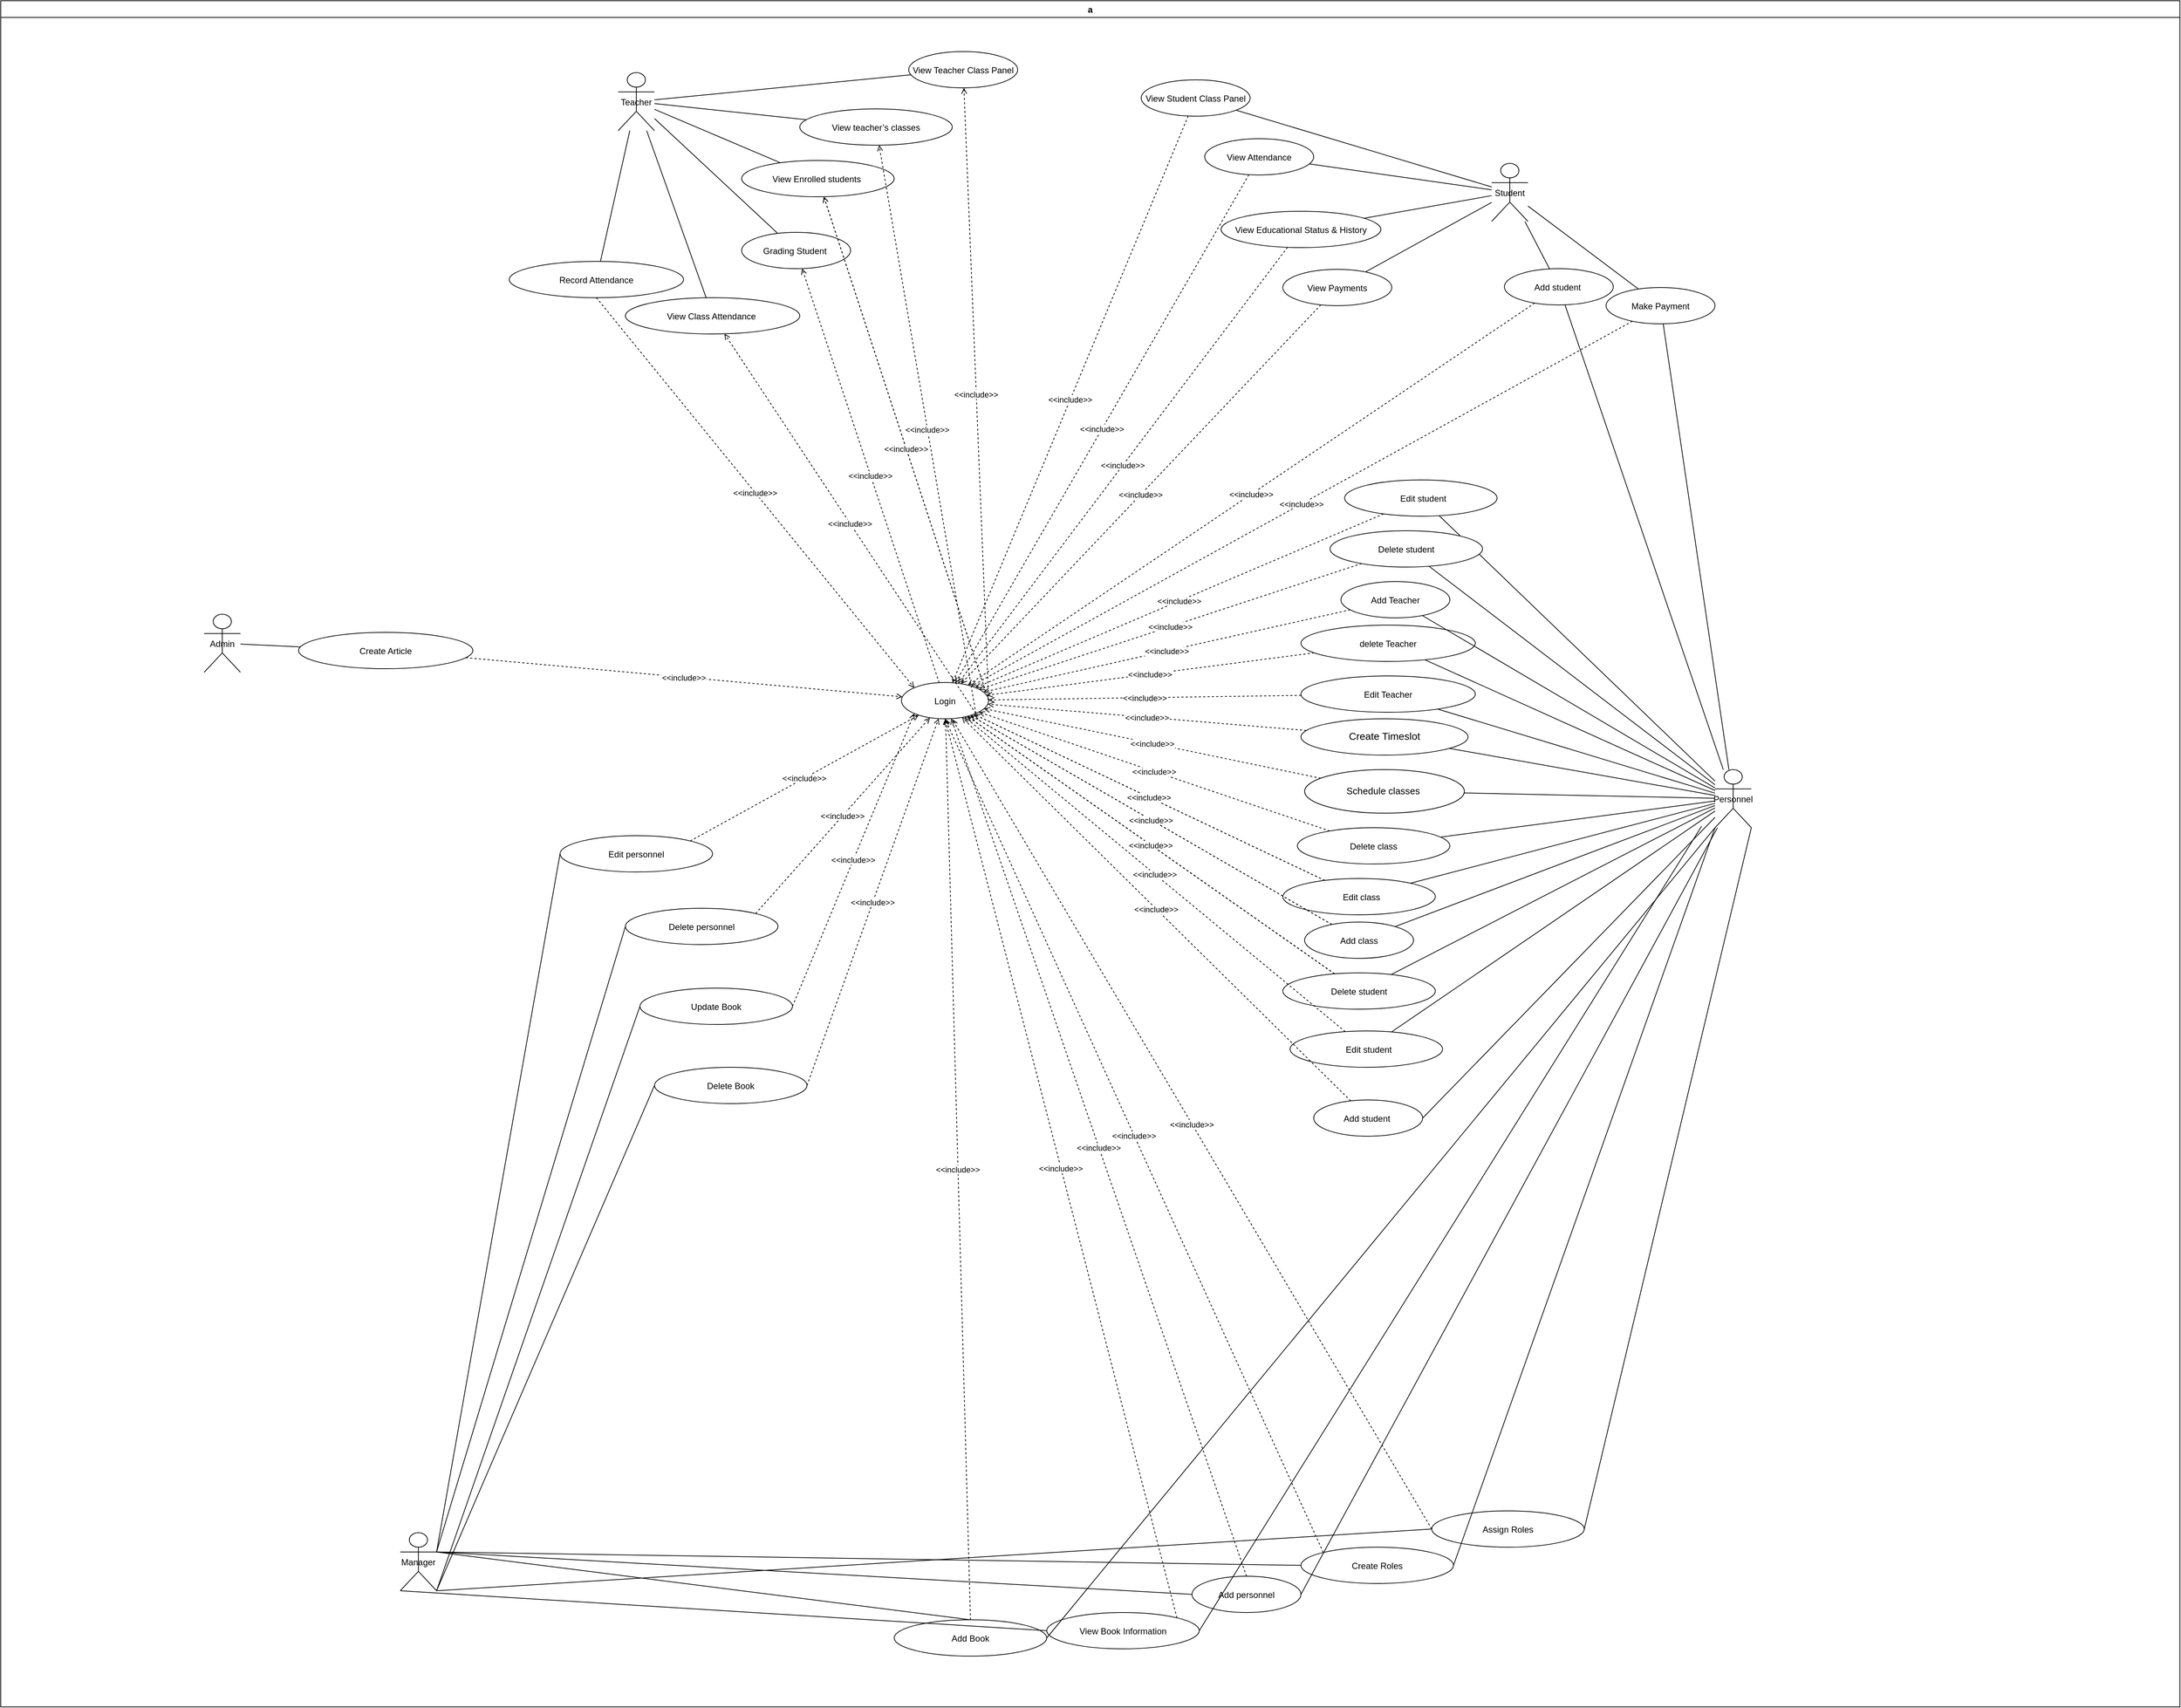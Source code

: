 <mxfile version="27.0.9">
  <diagram name="Use Case Diagram" id="0">
    <mxGraphModel dx="9152" dy="4375" grid="1" gridSize="10" guides="1" tooltips="1" connect="1" arrows="1" fold="1" page="1" pageScale="1" pageWidth="827" pageHeight="1169" math="0" shadow="0">
      <root>
        <mxCell id="0" />
        <mxCell id="1" parent="0" />
        <mxCell id="2" value="a" style="swimlane" parent="1" vertex="1">
          <mxGeometry x="-670" y="90" width="3000" height="2350" as="geometry" />
        </mxCell>
        <mxCell id="3" value="Login" style="ellipse" parent="2" vertex="1">
          <mxGeometry x="1240" y="939" width="120" height="50" as="geometry" />
        </mxCell>
        <mxCell id="4" value="View Student Class Panel" style="ellipse" parent="2" vertex="1">
          <mxGeometry x="1570" y="109" width="150" height="50" as="geometry" />
        </mxCell>
        <mxCell id="5" value="View Attendance" style="ellipse" parent="2" vertex="1">
          <mxGeometry x="1657.5" y="190" width="150" height="50" as="geometry" />
        </mxCell>
        <mxCell id="6" value="View Educational Status &amp; History" style="ellipse" parent="2" vertex="1">
          <mxGeometry x="1680" y="290" width="220" height="50" as="geometry" />
        </mxCell>
        <mxCell id="7" value="View Payments" style="ellipse" parent="2" vertex="1">
          <mxGeometry x="1765" y="370" width="150" height="50" as="geometry" />
        </mxCell>
        <mxCell id="8" value="Make Payment" style="ellipse" parent="2" vertex="1">
          <mxGeometry x="2210" y="395" width="150" height="50" as="geometry" />
        </mxCell>
        <mxCell id="16" value="&lt;&lt;include&gt;&gt;" style="dashed=1;endArrow=open;" parent="2" source="4" target="3" edge="1">
          <mxGeometry relative="1" as="geometry" />
        </mxCell>
        <mxCell id="17" value="&lt;&lt;include&gt;&gt;" style="dashed=1;endArrow=open;" parent="2" source="5" target="3" edge="1">
          <mxGeometry relative="1" as="geometry" />
        </mxCell>
        <mxCell id="18" value="&lt;&lt;include&gt;&gt;" style="dashed=1;endArrow=open;" parent="2" source="6" target="3" edge="1">
          <mxGeometry relative="1" as="geometry" />
        </mxCell>
        <mxCell id="19" value="&lt;&lt;include&gt;&gt;" style="dashed=1;endArrow=open;" parent="2" source="7" target="3" edge="1">
          <mxGeometry relative="1" as="geometry" />
        </mxCell>
        <mxCell id="20" value="&lt;&lt;include&gt;&gt;" style="dashed=1;endArrow=open;" parent="2" source="8" target="3" edge="1">
          <mxGeometry relative="1" as="geometry" />
        </mxCell>
        <mxCell id="MAx36Xw8eOmmi-8hxrpc-20" value="Teacher" style="shape=umlActor;" parent="2" vertex="1">
          <mxGeometry x="850" y="99" width="50" height="80" as="geometry" />
        </mxCell>
        <mxCell id="MAx36Xw8eOmmi-8hxrpc-28" value="View teacher’s classes" style="ellipse" parent="2" vertex="1">
          <mxGeometry x="1100" y="149" width="210" height="50" as="geometry" />
        </mxCell>
        <mxCell id="MAx36Xw8eOmmi-8hxrpc-30" value="View Enrolled students " style="ellipse" parent="2" vertex="1">
          <mxGeometry x="1020" y="220" width="210" height="50" as="geometry" />
        </mxCell>
        <mxCell id="MAx36Xw8eOmmi-8hxrpc-31" value="View Teacher Class Panel" style="ellipse" parent="2" vertex="1">
          <mxGeometry x="1250" y="70" width="150" height="50" as="geometry" />
        </mxCell>
        <mxCell id="MAx36Xw8eOmmi-8hxrpc-36" style="endArrow=none;" parent="2" source="MAx36Xw8eOmmi-8hxrpc-31" target="MAx36Xw8eOmmi-8hxrpc-20" edge="1">
          <mxGeometry relative="1" as="geometry">
            <mxPoint x="1810" y="319" as="sourcePoint" />
            <mxPoint x="1997" y="289" as="targetPoint" />
          </mxGeometry>
        </mxCell>
        <mxCell id="MAx36Xw8eOmmi-8hxrpc-38" style="endArrow=none;" parent="2" source="MAx36Xw8eOmmi-8hxrpc-30" target="MAx36Xw8eOmmi-8hxrpc-20" edge="1">
          <mxGeometry relative="1" as="geometry">
            <mxPoint x="2170" y="209" as="sourcePoint" />
            <mxPoint x="2107" y="329" as="targetPoint" />
          </mxGeometry>
        </mxCell>
        <mxCell id="MAx36Xw8eOmmi-8hxrpc-33" value="Grading Student " style="ellipse" parent="2" vertex="1">
          <mxGeometry x="1020" y="319" width="150" height="50" as="geometry" />
        </mxCell>
        <mxCell id="MAx36Xw8eOmmi-8hxrpc-39" style="endArrow=none;" parent="2" source="MAx36Xw8eOmmi-8hxrpc-33" target="MAx36Xw8eOmmi-8hxrpc-20" edge="1">
          <mxGeometry relative="1" as="geometry">
            <mxPoint x="1890" y="339" as="sourcePoint" />
            <mxPoint x="2077" y="309" as="targetPoint" />
          </mxGeometry>
        </mxCell>
        <mxCell id="MAx36Xw8eOmmi-8hxrpc-32" value="View Class Attendance " style="ellipse" parent="2" vertex="1">
          <mxGeometry x="860" y="409" width="240" height="50" as="geometry" />
        </mxCell>
        <mxCell id="MAx36Xw8eOmmi-8hxrpc-40" style="endArrow=none;" parent="2" source="MAx36Xw8eOmmi-8hxrpc-32" target="MAx36Xw8eOmmi-8hxrpc-20" edge="1">
          <mxGeometry relative="1" as="geometry">
            <mxPoint x="1960" y="379" as="sourcePoint" />
            <mxPoint x="2147" y="349" as="targetPoint" />
          </mxGeometry>
        </mxCell>
        <mxCell id="MAx36Xw8eOmmi-8hxrpc-41" value="&lt;&lt;include&gt;&gt;" style="dashed=1;endArrow=open;exitX=1;exitY=0.5;exitDx=0;exitDy=0;" parent="2" source="3" target="MAx36Xw8eOmmi-8hxrpc-31" edge="1">
          <mxGeometry relative="1" as="geometry">
            <mxPoint x="1760" y="199" as="sourcePoint" />
            <mxPoint x="2117" y="155" as="targetPoint" />
          </mxGeometry>
        </mxCell>
        <mxCell id="MAx36Xw8eOmmi-8hxrpc-42" value="&lt;&lt;include&gt;&gt;" style="dashed=1;endArrow=open;exitX=1;exitY=0.5;exitDx=0;exitDy=0;" parent="2" source="3" target="MAx36Xw8eOmmi-8hxrpc-30" edge="1">
          <mxGeometry relative="1" as="geometry">
            <mxPoint x="1790" y="129" as="sourcePoint" />
            <mxPoint x="2147" y="85" as="targetPoint" />
          </mxGeometry>
        </mxCell>
        <mxCell id="MAx36Xw8eOmmi-8hxrpc-43" value="&lt;&lt;include&gt;&gt;" style="dashed=1;endArrow=open;exitX=1;exitY=0.5;exitDx=0;exitDy=0;" parent="2" source="3" target="MAx36Xw8eOmmi-8hxrpc-30" edge="1">
          <mxGeometry relative="1" as="geometry">
            <mxPoint x="1810" y="209" as="sourcePoint" />
            <mxPoint x="2167" y="165" as="targetPoint" />
          </mxGeometry>
        </mxCell>
        <mxCell id="MAx36Xw8eOmmi-8hxrpc-44" value="&lt;&lt;include&gt;&gt;" style="dashed=1;endArrow=open;exitX=1;exitY=1;exitDx=0;exitDy=0;" parent="2" source="3" target="MAx36Xw8eOmmi-8hxrpc-28" edge="1">
          <mxGeometry relative="1" as="geometry">
            <mxPoint x="1710" y="259" as="sourcePoint" />
            <mxPoint x="2067" y="215" as="targetPoint" />
          </mxGeometry>
        </mxCell>
        <mxCell id="MAx36Xw8eOmmi-8hxrpc-45" value="&lt;&lt;include&gt;&gt;" style="dashed=1;endArrow=open;exitX=1;exitY=1;exitDx=0;exitDy=0;" parent="2" source="3" target="MAx36Xw8eOmmi-8hxrpc-32" edge="1">
          <mxGeometry relative="1" as="geometry">
            <mxPoint x="1730" y="369" as="sourcePoint" />
            <mxPoint x="2087" y="325" as="targetPoint" />
          </mxGeometry>
        </mxCell>
        <mxCell id="MAx36Xw8eOmmi-8hxrpc-37" style="endArrow=none;" parent="2" source="MAx36Xw8eOmmi-8hxrpc-28" target="MAx36Xw8eOmmi-8hxrpc-20" edge="1">
          <mxGeometry relative="1" as="geometry">
            <mxPoint x="1880" y="299" as="sourcePoint" />
            <mxPoint x="2340" y="59" as="targetPoint" />
          </mxGeometry>
        </mxCell>
        <mxCell id="MAx36Xw8eOmmi-8hxrpc-77" value="Edit personnel" style="ellipse" parent="2" vertex="1">
          <mxGeometry x="770" y="1150" width="210" height="50" as="geometry" />
        </mxCell>
        <mxCell id="MAx36Xw8eOmmi-8hxrpc-78" value="Delete personnel" style="ellipse" parent="2" vertex="1">
          <mxGeometry x="860" y="1250" width="210" height="50" as="geometry" />
        </mxCell>
        <mxCell id="MAx36Xw8eOmmi-8hxrpc-89" value="&lt;&lt;include&gt;&gt;" style="dashed=1;endArrow=open;exitX=1;exitY=0;exitDx=0;exitDy=0;" parent="2" source="MAx36Xw8eOmmi-8hxrpc-78" target="3" edge="1">
          <mxGeometry relative="1" as="geometry">
            <mxPoint x="1280" y="869" as="sourcePoint" />
            <mxPoint x="1470" y="29" as="targetPoint" />
          </mxGeometry>
        </mxCell>
        <mxCell id="MAx36Xw8eOmmi-8hxrpc-88" value="&lt;&lt;include&gt;&gt;" style="dashed=1;endArrow=open;exitX=1;exitY=0;exitDx=0;exitDy=0;" parent="2" source="MAx36Xw8eOmmi-8hxrpc-77" target="3" edge="1">
          <mxGeometry relative="1" as="geometry">
            <mxPoint x="1230" y="679" as="sourcePoint" />
            <mxPoint x="1470" y="29" as="targetPoint" />
          </mxGeometry>
        </mxCell>
        <mxCell id="MAx36Xw8eOmmi-8hxrpc-90" value="&lt;&lt;include&gt;&gt;" style="dashed=1;endArrow=open;" parent="2" source="MAx36Xw8eOmmi-8hxrpc-58" target="3" edge="1">
          <mxGeometry relative="1" as="geometry">
            <mxPoint x="1550" y="289" as="sourcePoint" />
            <mxPoint x="1510" y="39" as="targetPoint" />
          </mxGeometry>
        </mxCell>
        <mxCell id="10" value="Student" style="shape=umlActor;" parent="2" vertex="1">
          <mxGeometry x="2052.5" y="224" width="50" height="80" as="geometry" />
        </mxCell>
        <mxCell id="11" style="endArrow=none;" parent="2" source="10" target="4" edge="1">
          <mxGeometry relative="1" as="geometry" />
        </mxCell>
        <mxCell id="12" style="endArrow=none;" parent="2" source="10" target="5" edge="1">
          <mxGeometry relative="1" as="geometry" />
        </mxCell>
        <mxCell id="13" style="endArrow=none;" parent="2" source="10" target="6" edge="1">
          <mxGeometry relative="1" as="geometry" />
        </mxCell>
        <mxCell id="14" style="endArrow=none;" parent="2" source="10" target="7" edge="1">
          <mxGeometry relative="1" as="geometry" />
        </mxCell>
        <mxCell id="15" style="endArrow=none;" parent="2" source="10" target="8" edge="1">
          <mxGeometry relative="1" as="geometry" />
        </mxCell>
        <mxCell id="MAx36Xw8eOmmi-8hxrpc-91" value="&lt;&lt;include&gt;&gt;" style="dashed=1;endArrow=open;" parent="2" source="MAx36Xw8eOmmi-8hxrpc-55" target="3" edge="1">
          <mxGeometry relative="1" as="geometry">
            <mxPoint x="1590" y="989" as="sourcePoint" />
            <mxPoint x="1875" y="239" as="targetPoint" />
          </mxGeometry>
        </mxCell>
        <mxCell id="MAx36Xw8eOmmi-8hxrpc-92" value="&lt;&lt;include&gt;&gt;" style="dashed=1;endArrow=open;" parent="2" source="MAx36Xw8eOmmi-8hxrpc-53" target="3" edge="1">
          <mxGeometry relative="1" as="geometry">
            <mxPoint x="1590" y="1009" as="sourcePoint" />
            <mxPoint x="1510" y="39" as="targetPoint" />
          </mxGeometry>
        </mxCell>
        <mxCell id="MAx36Xw8eOmmi-8hxrpc-58" value="Edit Teacher" style="ellipse" parent="2" vertex="1">
          <mxGeometry x="1790" y="930" width="240" height="50" as="geometry" />
        </mxCell>
        <mxCell id="MAx36Xw8eOmmi-8hxrpc-55" value="delete Teacher" style="ellipse" parent="2" vertex="1">
          <mxGeometry x="1790" y="860" width="240" height="50" as="geometry" />
        </mxCell>
        <mxCell id="MAx36Xw8eOmmi-8hxrpc-53" value="Add Teacher" style="ellipse" parent="2" vertex="1">
          <mxGeometry x="1845" y="800" width="150" height="50" as="geometry" />
        </mxCell>
        <mxCell id="MAx36Xw8eOmmi-8hxrpc-47" value="Personnel" style="shape=umlActor;" parent="2" vertex="1">
          <mxGeometry x="2360" y="1059" width="50" height="80" as="geometry" />
        </mxCell>
        <mxCell id="ezwHLJh4d8pHvEqiGIlD-41" style="endArrow=none;" parent="2" source="8" target="MAx36Xw8eOmmi-8hxrpc-47" edge="1">
          <mxGeometry relative="1" as="geometry">
            <mxPoint x="1179" y="1568" as="sourcePoint" />
            <mxPoint x="1839" y="1453" as="targetPoint" />
          </mxGeometry>
        </mxCell>
        <mxCell id="MAx36Xw8eOmmi-8hxrpc-63" style="endArrow=none;exitX=1;exitY=0.5;exitDx=0;exitDy=0;" parent="2" source="MAx36Xw8eOmmi-8hxrpc-62" target="MAx36Xw8eOmmi-8hxrpc-47" edge="1">
          <mxGeometry relative="1" as="geometry">
            <mxPoint x="3010" y="19" as="sourcePoint" />
            <mxPoint x="3370" y="411" as="targetPoint" />
          </mxGeometry>
        </mxCell>
        <mxCell id="MAx36Xw8eOmmi-8hxrpc-69" style="endArrow=none;" parent="2" source="MAx36Xw8eOmmi-8hxrpc-68" target="MAx36Xw8eOmmi-8hxrpc-47" edge="1">
          <mxGeometry relative="1" as="geometry">
            <mxPoint x="2850" y="-91" as="sourcePoint" />
            <mxPoint x="3240" y="341" as="targetPoint" />
          </mxGeometry>
        </mxCell>
        <mxCell id="MAx36Xw8eOmmi-8hxrpc-65" style="endArrow=none;" parent="2" source="MAx36Xw8eOmmi-8hxrpc-61" target="MAx36Xw8eOmmi-8hxrpc-47" edge="1">
          <mxGeometry relative="1" as="geometry">
            <mxPoint x="2880" y="29" as="sourcePoint" />
            <mxPoint x="3240" y="421" as="targetPoint" />
          </mxGeometry>
        </mxCell>
        <mxCell id="MAx36Xw8eOmmi-8hxrpc-64" style="endArrow=none;" parent="2" source="MAx36Xw8eOmmi-8hxrpc-60" target="MAx36Xw8eOmmi-8hxrpc-47" edge="1">
          <mxGeometry relative="1" as="geometry">
            <mxPoint x="2940" y="49" as="sourcePoint" />
            <mxPoint x="3300" y="441" as="targetPoint" />
          </mxGeometry>
        </mxCell>
        <mxCell id="MAx36Xw8eOmmi-8hxrpc-70" style="endArrow=none;" parent="2" source="MAx36Xw8eOmmi-8hxrpc-66" target="MAx36Xw8eOmmi-8hxrpc-47" edge="1">
          <mxGeometry relative="1" as="geometry">
            <mxPoint x="2800" y="-61" as="sourcePoint" />
            <mxPoint x="3190" y="371" as="targetPoint" />
          </mxGeometry>
        </mxCell>
        <mxCell id="MAx36Xw8eOmmi-8hxrpc-71" style="endArrow=none;" parent="2" source="MAx36Xw8eOmmi-8hxrpc-67" target="MAx36Xw8eOmmi-8hxrpc-47" edge="1">
          <mxGeometry relative="1" as="geometry">
            <mxPoint x="2720" y="-91" as="sourcePoint" />
            <mxPoint x="3110" y="341" as="targetPoint" />
          </mxGeometry>
        </mxCell>
        <mxCell id="MAx36Xw8eOmmi-8hxrpc-74" style="endArrow=none;" parent="2" source="MAx36Xw8eOmmi-8hxrpc-72" target="MAx36Xw8eOmmi-8hxrpc-47" edge="1">
          <mxGeometry relative="1" as="geometry">
            <mxPoint x="2610" y="-241" as="sourcePoint" />
            <mxPoint x="2885" y="316" as="targetPoint" />
          </mxGeometry>
        </mxCell>
        <mxCell id="MAx36Xw8eOmmi-8hxrpc-75" style="endArrow=none;" parent="2" source="MAx36Xw8eOmmi-8hxrpc-73" target="MAx36Xw8eOmmi-8hxrpc-47" edge="1">
          <mxGeometry relative="1" as="geometry">
            <mxPoint x="2060" y="-171" as="sourcePoint" />
            <mxPoint x="2335" y="386" as="targetPoint" />
          </mxGeometry>
        </mxCell>
        <mxCell id="MAx36Xw8eOmmi-8hxrpc-57" style="endArrow=none;" parent="2" source="MAx36Xw8eOmmi-8hxrpc-48" target="MAx36Xw8eOmmi-8hxrpc-47" edge="1">
          <mxGeometry relative="1" as="geometry">
            <mxPoint x="2290" y="169" as="sourcePoint" />
            <mxPoint x="2750" y="-71" as="targetPoint" />
          </mxGeometry>
        </mxCell>
        <mxCell id="MAx36Xw8eOmmi-8hxrpc-51" style="endArrow=none;" parent="2" source="MAx36Xw8eOmmi-8hxrpc-50" target="MAx36Xw8eOmmi-8hxrpc-47" edge="1">
          <mxGeometry relative="1" as="geometry">
            <mxPoint x="2190" y="159" as="sourcePoint" />
            <mxPoint x="2377" y="129" as="targetPoint" />
          </mxGeometry>
        </mxCell>
        <mxCell id="MAx36Xw8eOmmi-8hxrpc-52" style="endArrow=none;" parent="2" source="MAx36Xw8eOmmi-8hxrpc-49" target="MAx36Xw8eOmmi-8hxrpc-47" edge="1">
          <mxGeometry relative="1" as="geometry">
            <mxPoint x="2550" y="49" as="sourcePoint" />
            <mxPoint x="2487" y="169" as="targetPoint" />
          </mxGeometry>
        </mxCell>
        <mxCell id="MAx36Xw8eOmmi-8hxrpc-56" style="endArrow=none;" parent="2" source="MAx36Xw8eOmmi-8hxrpc-55" target="MAx36Xw8eOmmi-8hxrpc-47" edge="1">
          <mxGeometry relative="1" as="geometry">
            <mxPoint x="2370" y="249" as="sourcePoint" />
            <mxPoint x="2557" y="219" as="targetPoint" />
          </mxGeometry>
        </mxCell>
        <mxCell id="MAx36Xw8eOmmi-8hxrpc-54" style="endArrow=none;" parent="2" source="MAx36Xw8eOmmi-8hxrpc-58" target="MAx36Xw8eOmmi-8hxrpc-47" edge="1">
          <mxGeometry relative="1" as="geometry">
            <mxPoint x="2270" y="179" as="sourcePoint" />
            <mxPoint x="2457" y="149" as="targetPoint" />
          </mxGeometry>
        </mxCell>
        <mxCell id="MAx36Xw8eOmmi-8hxrpc-49" value="Delete student" style="ellipse" parent="2" vertex="1">
          <mxGeometry x="1830" y="730" width="210" height="50" as="geometry" />
        </mxCell>
        <mxCell id="MAx36Xw8eOmmi-8hxrpc-48" value="  Edit student" style="ellipse" parent="2" vertex="1">
          <mxGeometry x="1850" y="660" width="210" height="50" as="geometry" />
        </mxCell>
        <mxCell id="MAx36Xw8eOmmi-8hxrpc-50" value="Add student " style="ellipse" parent="2" vertex="1">
          <mxGeometry x="2070" y="369" width="150" height="50" as="geometry" />
        </mxCell>
        <mxCell id="MAx36Xw8eOmmi-8hxrpc-60" value="  Edit student" style="ellipse" parent="2" vertex="1">
          <mxGeometry x="1775" y="1419" width="210" height="50" as="geometry" />
        </mxCell>
        <mxCell id="MAx36Xw8eOmmi-8hxrpc-61" value="Delete student" style="ellipse" parent="2" vertex="1">
          <mxGeometry x="1765" y="1339" width="210" height="50" as="geometry" />
        </mxCell>
        <mxCell id="MAx36Xw8eOmmi-8hxrpc-62" value="Add student " style="ellipse" parent="2" vertex="1">
          <mxGeometry x="1807.5" y="1514" width="150" height="50" as="geometry" />
        </mxCell>
        <mxCell id="MAx36Xw8eOmmi-8hxrpc-66" value="  Edit class" style="ellipse" parent="2" vertex="1">
          <mxGeometry x="1765" y="1209" width="210" height="50" as="geometry" />
        </mxCell>
        <mxCell id="MAx36Xw8eOmmi-8hxrpc-68" value="Add class" style="ellipse" parent="2" vertex="1">
          <mxGeometry x="1795" y="1269" width="150" height="50" as="geometry" />
        </mxCell>
        <mxCell id="MAx36Xw8eOmmi-8hxrpc-67" value="Delete class" style="ellipse" parent="2" vertex="1">
          <mxGeometry x="1785" y="1139" width="210" height="50" as="geometry" />
        </mxCell>
        <mxCell id="MAx36Xw8eOmmi-8hxrpc-72" value="&lt;span style=&quot;line-height: 115%;&quot;&gt;&lt;font style=&quot;font-size: 14px;&quot;&gt;Create Timeslot&lt;/font&gt;&lt;/span&gt;" style="ellipse;whiteSpace=wrap;html=1;" parent="2" vertex="1">
          <mxGeometry x="1790" y="989" width="230" height="50" as="geometry" />
        </mxCell>
        <mxCell id="MAx36Xw8eOmmi-8hxrpc-73" value="&lt;span style=&quot;line-height: 115%;&quot;&gt;&lt;font style=&quot;font-size: 13px;&quot;&gt;Schedule classes&amp;nbsp;&lt;/font&gt;&lt;/span&gt;" style="ellipse;whiteSpace=wrap;html=1;" parent="2" vertex="1">
          <mxGeometry x="1795" y="1059" width="220" height="60" as="geometry" />
        </mxCell>
        <mxCell id="MAx36Xw8eOmmi-8hxrpc-93" value="&lt;&lt;include&gt;&gt;" style="dashed=1;endArrow=open;" parent="2" source="MAx36Xw8eOmmi-8hxrpc-49" target="3" edge="1">
          <mxGeometry relative="1" as="geometry">
            <mxPoint x="1630" y="1079" as="sourcePoint" />
            <mxPoint x="1915" y="329" as="targetPoint" />
          </mxGeometry>
        </mxCell>
        <mxCell id="ezwHLJh4d8pHvEqiGIlD-22" value="&lt;&lt;include&gt;&gt;" style="dashed=1;endArrow=open;" parent="2" source="MAx36Xw8eOmmi-8hxrpc-48" target="3" edge="1">
          <mxGeometry relative="1" as="geometry">
            <mxPoint x="1550" y="679" as="sourcePoint" />
            <mxPoint x="1847" y="-584" as="targetPoint" />
          </mxGeometry>
        </mxCell>
        <mxCell id="ezwHLJh4d8pHvEqiGIlD-24" value="&lt;&lt;include&gt;&gt;" style="dashed=1;endArrow=open;" parent="2" source="MAx36Xw8eOmmi-8hxrpc-50" target="3" edge="1">
          <mxGeometry relative="1" as="geometry">
            <mxPoint x="1610" y="639" as="sourcePoint" />
            <mxPoint x="1907" y="-624" as="targetPoint" />
          </mxGeometry>
        </mxCell>
        <mxCell id="ezwHLJh4d8pHvEqiGIlD-37" value="&lt;&lt;include&gt;&gt;" style="dashed=1;endArrow=open;" parent="2" source="MAx36Xw8eOmmi-8hxrpc-60" target="3" edge="1">
          <mxGeometry relative="1" as="geometry">
            <mxPoint x="2770" y="1189" as="sourcePoint" />
            <mxPoint x="1736" y="-23" as="targetPoint" />
          </mxGeometry>
        </mxCell>
        <mxCell id="ezwHLJh4d8pHvEqiGIlD-36" value="&lt;&lt;include&gt;&gt;" style="dashed=1;endArrow=open;" parent="2" source="MAx36Xw8eOmmi-8hxrpc-61" target="3" edge="1">
          <mxGeometry relative="1" as="geometry">
            <mxPoint x="2670" y="1159" as="sourcePoint" />
            <mxPoint x="1636" y="-53" as="targetPoint" />
          </mxGeometry>
        </mxCell>
        <mxCell id="ezwHLJh4d8pHvEqiGIlD-35" value="&lt;&lt;include&gt;&gt;" style="dashed=1;endArrow=open;" parent="2" source="MAx36Xw8eOmmi-8hxrpc-61" target="3" edge="1">
          <mxGeometry relative="1" as="geometry">
            <mxPoint x="2670" y="1219" as="sourcePoint" />
            <mxPoint x="1636" y="7" as="targetPoint" />
          </mxGeometry>
        </mxCell>
        <mxCell id="ezwHLJh4d8pHvEqiGIlD-33" value="&lt;&lt;include&gt;&gt;" style="dashed=1;endArrow=open;" parent="2" source="MAx36Xw8eOmmi-8hxrpc-61" target="3" edge="1">
          <mxGeometry relative="1" as="geometry">
            <mxPoint x="2590" y="1159" as="sourcePoint" />
            <mxPoint x="2887" y="-104" as="targetPoint" />
          </mxGeometry>
        </mxCell>
        <mxCell id="ezwHLJh4d8pHvEqiGIlD-38" value="&lt;&lt;include&gt;&gt;" style="dashed=1;endArrow=open;" parent="2" source="MAx36Xw8eOmmi-8hxrpc-62" target="3" edge="1">
          <mxGeometry relative="1" as="geometry">
            <mxPoint x="2760" y="1269" as="sourcePoint" />
            <mxPoint x="1726" y="57" as="targetPoint" />
          </mxGeometry>
        </mxCell>
        <mxCell id="ezwHLJh4d8pHvEqiGIlD-29" value="&lt;&lt;include&gt;&gt;" style="dashed=1;endArrow=open;" parent="2" source="MAx36Xw8eOmmi-8hxrpc-66" target="3" edge="1">
          <mxGeometry relative="1" as="geometry">
            <mxPoint x="2330" y="949" as="sourcePoint" />
            <mxPoint x="2627" y="-314" as="targetPoint" />
          </mxGeometry>
        </mxCell>
        <mxCell id="ezwHLJh4d8pHvEqiGIlD-28" value="&lt;&lt;include&gt;&gt;" style="dashed=1;endArrow=open;" parent="2" source="MAx36Xw8eOmmi-8hxrpc-66" target="3" edge="1">
          <mxGeometry relative="1" as="geometry">
            <mxPoint x="2300" y="1019" as="sourcePoint" />
            <mxPoint x="2607" y="-334" as="targetPoint" />
          </mxGeometry>
        </mxCell>
        <mxCell id="ezwHLJh4d8pHvEqiGIlD-32" value="&lt;&lt;include&gt;&gt;" style="dashed=1;endArrow=open;" parent="2" source="MAx36Xw8eOmmi-8hxrpc-68" target="3" edge="1">
          <mxGeometry relative="1" as="geometry">
            <mxPoint x="2540" y="1149" as="sourcePoint" />
            <mxPoint x="2837" y="-114" as="targetPoint" />
          </mxGeometry>
        </mxCell>
        <mxCell id="ezwHLJh4d8pHvEqiGIlD-30" value="&lt;&lt;include&gt;&gt;" style="dashed=1;endArrow=open;" parent="2" source="MAx36Xw8eOmmi-8hxrpc-68" target="3" edge="1">
          <mxGeometry relative="1" as="geometry">
            <mxPoint x="2480" y="1159" as="sourcePoint" />
            <mxPoint x="2777" y="-104" as="targetPoint" />
          </mxGeometry>
        </mxCell>
        <mxCell id="ezwHLJh4d8pHvEqiGIlD-27" value="&lt;&lt;include&gt;&gt;" style="dashed=1;endArrow=open;" parent="2" source="MAx36Xw8eOmmi-8hxrpc-67" target="3" edge="1">
          <mxGeometry relative="1" as="geometry">
            <mxPoint x="2110" y="929" as="sourcePoint" />
            <mxPoint x="2407" y="-334" as="targetPoint" />
          </mxGeometry>
        </mxCell>
        <mxCell id="ezwHLJh4d8pHvEqiGIlD-26" value="&lt;&lt;include&gt;&gt;" style="dashed=1;endArrow=open;" parent="2" source="MAx36Xw8eOmmi-8hxrpc-72" target="3" edge="1">
          <mxGeometry relative="1" as="geometry">
            <mxPoint x="1900" y="989" as="sourcePoint" />
            <mxPoint x="2197" y="-274" as="targetPoint" />
          </mxGeometry>
        </mxCell>
        <mxCell id="ezwHLJh4d8pHvEqiGIlD-25" value="&lt;&lt;include&gt;&gt;" style="dashed=1;endArrow=open;" parent="2" source="MAx36Xw8eOmmi-8hxrpc-73" target="3" edge="1">
          <mxGeometry relative="1" as="geometry">
            <mxPoint x="1710" y="959" as="sourcePoint" />
            <mxPoint x="2007" y="-304" as="targetPoint" />
          </mxGeometry>
        </mxCell>
        <mxCell id="ezwHLJh4d8pHvEqiGIlD-46" value="&lt;&lt;include&gt;&gt;" style="dashed=1;endArrow=open;" parent="2" source="3" target="MAx36Xw8eOmmi-8hxrpc-33" edge="1">
          <mxGeometry relative="1" as="geometry">
            <mxPoint x="1353" y="992" as="sourcePoint" />
            <mxPoint x="1202" y="469" as="targetPoint" />
          </mxGeometry>
        </mxCell>
        <mxCell id="ezwHLJh4d8pHvEqiGIlD-47" style="endArrow=none;" parent="2" source="MAx36Xw8eOmmi-8hxrpc-53" target="MAx36Xw8eOmmi-8hxrpc-47" edge="1">
          <mxGeometry relative="1" as="geometry">
            <mxPoint x="2080" y="724" as="sourcePoint" />
            <mxPoint x="2370" y="1078" as="targetPoint" />
          </mxGeometry>
        </mxCell>
        <mxCell id="ezwHLJh4d8pHvEqiGIlD-50" style="endArrow=none;" parent="2" source="10" target="MAx36Xw8eOmmi-8hxrpc-50" edge="1">
          <mxGeometry relative="1" as="geometry">
            <mxPoint x="2510" y="261" as="sourcePoint" />
            <mxPoint x="2397.698" y="411.474" as="targetPoint" />
          </mxGeometry>
        </mxCell>
        <mxCell id="KbP9Xefk_zUgVtgYOlNQ-24" value="Record Attendance" style="ellipse" parent="2" vertex="1">
          <mxGeometry x="700" y="359" width="240" height="50" as="geometry" />
        </mxCell>
        <mxCell id="KbP9Xefk_zUgVtgYOlNQ-27" value="&lt;&lt;include&gt;&gt;" style="dashed=1;endArrow=open;exitX=0.5;exitY=1;exitDx=0;exitDy=0;entryX=0;entryY=0;entryDx=0;entryDy=0;" parent="2" source="KbP9Xefk_zUgVtgYOlNQ-24" target="3" edge="1">
          <mxGeometry relative="1" as="geometry">
            <mxPoint x="1352" y="992" as="sourcePoint" />
            <mxPoint x="1040" y="759" as="targetPoint" />
          </mxGeometry>
        </mxCell>
        <mxCell id="KbP9Xefk_zUgVtgYOlNQ-37" value="Delete Book" style="ellipse" parent="2" vertex="1">
          <mxGeometry x="900" y="1469" width="210" height="50" as="geometry" />
        </mxCell>
        <mxCell id="KbP9Xefk_zUgVtgYOlNQ-36" value="Update Book" style="ellipse" parent="2" vertex="1">
          <mxGeometry x="880" y="1360" width="210" height="50" as="geometry" />
        </mxCell>
        <mxCell id="KbP9Xefk_zUgVtgYOlNQ-49" value="&lt;&lt;include&gt;&gt;" style="dashed=1;endArrow=open;exitX=1;exitY=0.5;exitDx=0;exitDy=0;entryX=0;entryY=1;entryDx=0;entryDy=0;" parent="2" source="KbP9Xefk_zUgVtgYOlNQ-36" target="3" edge="1">
          <mxGeometry relative="1" as="geometry">
            <mxPoint x="1120" y="1504" as="sourcePoint" />
            <mxPoint x="1320" y="1009" as="targetPoint" />
          </mxGeometry>
        </mxCell>
        <mxCell id="UMZnr6aNTW1JHY4my7tG-20" value="Admin" style="shape=umlActor;" vertex="1" parent="2">
          <mxGeometry x="280" y="845" width="50" height="80" as="geometry" />
        </mxCell>
        <mxCell id="MAx36Xw8eOmmi-8hxrpc-101" value="" style="ellipse;whiteSpace=wrap;html=1;align=center;aspect=fixed;fillColor=none;strokeColor=none;resizable=0;perimeter=centerPerimeter;rotatable=0;allowArrows=0;points=[];outlineConnect=1;" parent="2" vertex="1">
          <mxGeometry x="2280" y="149" width="10" height="10" as="geometry" />
        </mxCell>
        <mxCell id="KbP9Xefk_zUgVtgYOlNQ-25" value="" style="endArrow=none;html=1;rounded=0;" parent="2" target="MAx36Xw8eOmmi-8hxrpc-20" edge="1" source="KbP9Xefk_zUgVtgYOlNQ-24">
          <mxGeometry width="50" height="50" relative="1" as="geometry">
            <mxPoint x="1484" y="361" as="sourcePoint" />
            <mxPoint x="1870" y="229" as="targetPoint" />
          </mxGeometry>
        </mxCell>
        <mxCell id="KbP9Xefk_zUgVtgYOlNQ-48" value="&lt;&lt;include&gt;&gt;" style="dashed=1;endArrow=open;exitX=1;exitY=0.5;exitDx=0;exitDy=0;" parent="2" source="KbP9Xefk_zUgVtgYOlNQ-37" edge="1" target="3">
          <mxGeometry relative="1" as="geometry">
            <mxPoint x="1799" y="1646" as="sourcePoint" />
            <mxPoint x="1980" y="999" as="targetPoint" />
          </mxGeometry>
        </mxCell>
        <mxCell id="UMZnr6aNTW1JHY4my7tG-22" value="Create Article" style="ellipse" vertex="1" parent="2">
          <mxGeometry x="410" y="870" width="240" height="50" as="geometry" />
        </mxCell>
        <mxCell id="UMZnr6aNTW1JHY4my7tG-25" style="endArrow=none;" edge="1" parent="2" source="UMZnr6aNTW1JHY4my7tG-22" target="UMZnr6aNTW1JHY4my7tG-20">
          <mxGeometry relative="1" as="geometry">
            <mxPoint x="1020" y="1160" as="sourcePoint" />
            <mxPoint x="880" y="1172" as="targetPoint" />
          </mxGeometry>
        </mxCell>
        <mxCell id="UMZnr6aNTW1JHY4my7tG-26" value="&lt;&lt;include&gt;&gt;" style="dashed=1;endArrow=open;" edge="1" parent="2" source="UMZnr6aNTW1JHY4my7tG-22" target="3">
          <mxGeometry relative="1" as="geometry">
            <mxPoint x="700" y="930" as="sourcePoint" />
            <mxPoint x="857" y="770" as="targetPoint" />
          </mxGeometry>
        </mxCell>
        <mxCell id="KbP9Xefk_zUgVtgYOlNQ-38" value="View Book Information" style="ellipse" parent="2" vertex="1">
          <mxGeometry x="1440" y="2220" width="210" height="50" as="geometry" />
        </mxCell>
        <mxCell id="MAx36Xw8eOmmi-8hxrpc-79" value="Add personnel" style="ellipse" parent="2" vertex="1">
          <mxGeometry x="1640" y="2170" width="150" height="50" as="geometry" />
        </mxCell>
        <mxCell id="KbP9Xefk_zUgVtgYOlNQ-20" value="Create Roles" style="ellipse" parent="2" vertex="1">
          <mxGeometry x="1790" y="2130" width="210" height="50" as="geometry" />
        </mxCell>
        <mxCell id="KbP9Xefk_zUgVtgYOlNQ-29" value="Assign Roles" style="ellipse" parent="2" vertex="1">
          <mxGeometry x="1970" y="2080" width="210" height="50" as="geometry" />
        </mxCell>
        <mxCell id="KbP9Xefk_zUgVtgYOlNQ-35" value="Add Book" style="ellipse" parent="2" vertex="1">
          <mxGeometry x="1230" y="2230" width="210" height="50" as="geometry" />
        </mxCell>
        <mxCell id="KbP9Xefk_zUgVtgYOlNQ-45" value="" style="endArrow=none;html=1;rounded=0;exitX=1;exitY=0.5;exitDx=0;exitDy=0;entryX=-0.369;entryY=0.974;entryDx=0;entryDy=0;entryPerimeter=0;" parent="2" source="KbP9Xefk_zUgVtgYOlNQ-38" target="MAx36Xw8eOmmi-8hxrpc-47" edge="1">
          <mxGeometry width="50" height="50" relative="1" as="geometry">
            <mxPoint x="990" y="1759" as="sourcePoint" />
            <mxPoint x="1040" y="1709" as="targetPoint" />
          </mxGeometry>
        </mxCell>
        <mxCell id="KbP9Xefk_zUgVtgYOlNQ-47" value="&lt;&lt;include&gt;&gt;" style="dashed=1;endArrow=open;exitX=1;exitY=0;exitDx=0;exitDy=0;entryX=0.5;entryY=1;entryDx=0;entryDy=0;" parent="2" source="KbP9Xefk_zUgVtgYOlNQ-38" target="3" edge="1">
          <mxGeometry relative="1" as="geometry">
            <mxPoint x="1169" y="1226" as="sourcePoint" />
            <mxPoint x="1296" y="998" as="targetPoint" />
          </mxGeometry>
        </mxCell>
        <mxCell id="MAx36Xw8eOmmi-8hxrpc-87" value="&lt;&lt;include&gt;&gt;" style="dashed=1;endArrow=open;exitX=0.5;exitY=0;exitDx=0;exitDy=0;" parent="2" source="MAx36Xw8eOmmi-8hxrpc-79" target="3" edge="1">
          <mxGeometry relative="1" as="geometry">
            <mxPoint x="1850" y="588" as="sourcePoint" />
            <mxPoint x="2140" y="-72" as="targetPoint" />
          </mxGeometry>
        </mxCell>
        <mxCell id="ezwHLJh4d8pHvEqiGIlD-52" style="endArrow=none;exitX=1;exitY=0.5;exitDx=0;exitDy=0;" parent="2" source="MAx36Xw8eOmmi-8hxrpc-79" target="MAx36Xw8eOmmi-8hxrpc-47" edge="1">
          <mxGeometry relative="1" as="geometry">
            <mxPoint x="2430" y="1574" as="sourcePoint" />
            <mxPoint x="1480" y="1095" as="targetPoint" />
          </mxGeometry>
        </mxCell>
        <mxCell id="KbP9Xefk_zUgVtgYOlNQ-23" value="" style="endArrow=none;html=1;rounded=0;entryX=0;entryY=1;entryDx=0;entryDy=0;entryPerimeter=0;exitX=1;exitY=0.5;exitDx=0;exitDy=0;" parent="2" source="KbP9Xefk_zUgVtgYOlNQ-20" target="MAx36Xw8eOmmi-8hxrpc-47" edge="1">
          <mxGeometry width="50" height="50" relative="1" as="geometry">
            <mxPoint x="1900" y="1459" as="sourcePoint" />
            <mxPoint x="1950" y="1409" as="targetPoint" />
          </mxGeometry>
        </mxCell>
        <mxCell id="KbP9Xefk_zUgVtgYOlNQ-28" value="&lt;&lt;include&gt;&gt;" style="dashed=1;endArrow=open;exitX=0;exitY=0;exitDx=0;exitDy=0;entryX=0.5;entryY=1;entryDx=0;entryDy=0;" parent="2" source="KbP9Xefk_zUgVtgYOlNQ-20" target="3" edge="1">
          <mxGeometry relative="1" as="geometry">
            <mxPoint x="1129" y="1156" as="sourcePoint" />
            <mxPoint x="1287" y="997" as="targetPoint" />
          </mxGeometry>
        </mxCell>
        <mxCell id="KbP9Xefk_zUgVtgYOlNQ-30" value="" style="endArrow=none;html=1;rounded=0;exitX=1;exitY=0.5;exitDx=0;exitDy=0;entryX=1;entryY=1;entryDx=0;entryDy=0;entryPerimeter=0;" parent="2" source="KbP9Xefk_zUgVtgYOlNQ-29" target="MAx36Xw8eOmmi-8hxrpc-47" edge="1">
          <mxGeometry width="50" height="50" relative="1" as="geometry">
            <mxPoint x="1900" y="1599" as="sourcePoint" />
            <mxPoint x="1950" y="1549" as="targetPoint" />
          </mxGeometry>
        </mxCell>
        <mxCell id="KbP9Xefk_zUgVtgYOlNQ-32" value="&lt;&lt;include&gt;&gt;" style="dashed=1;endArrow=open;exitX=0;exitY=0.5;exitDx=0;exitDy=0;entryX=0.584;entryY=1.016;entryDx=0;entryDy=0;entryPerimeter=0;" parent="2" source="KbP9Xefk_zUgVtgYOlNQ-29" target="3" edge="1">
          <mxGeometry relative="1" as="geometry">
            <mxPoint x="1741" y="1616" as="sourcePoint" />
            <mxPoint x="1310" y="999" as="targetPoint" />
          </mxGeometry>
        </mxCell>
        <mxCell id="KbP9Xefk_zUgVtgYOlNQ-43" value="" style="endArrow=none;html=1;rounded=0;exitX=1;exitY=0.5;exitDx=0;exitDy=0;entryX=0;entryY=1;entryDx=0;entryDy=0;entryPerimeter=0;" parent="2" source="KbP9Xefk_zUgVtgYOlNQ-35" target="MAx36Xw8eOmmi-8hxrpc-47" edge="1">
          <mxGeometry width="50" height="50" relative="1" as="geometry">
            <mxPoint x="1440" y="1539" as="sourcePoint" />
            <mxPoint x="1490" y="1489" as="targetPoint" />
          </mxGeometry>
        </mxCell>
        <mxCell id="KbP9Xefk_zUgVtgYOlNQ-50" value="&lt;&lt;include&gt;&gt;" style="dashed=1;endArrow=open;exitX=0.5;exitY=0;exitDx=0;exitDy=0;" parent="2" source="KbP9Xefk_zUgVtgYOlNQ-35" edge="1" target="3">
          <mxGeometry relative="1" as="geometry">
            <mxPoint x="1799" y="1646" as="sourcePoint" />
            <mxPoint x="1980" y="999" as="targetPoint" />
          </mxGeometry>
        </mxCell>
        <mxCell id="MAx36Xw8eOmmi-8hxrpc-76" value="Manager" style="shape=umlActor;" parent="1" vertex="1">
          <mxGeometry x="-120" y="2200" width="50" height="80" as="geometry" />
        </mxCell>
        <mxCell id="MAx36Xw8eOmmi-8hxrpc-86" style="endArrow=none;exitX=0;exitY=0.5;exitDx=0;exitDy=0;entryX=1;entryY=0.333;entryDx=0;entryDy=0;entryPerimeter=0;" parent="1" source="MAx36Xw8eOmmi-8hxrpc-77" target="MAx36Xw8eOmmi-8hxrpc-76" edge="1">
          <mxGeometry relative="1" as="geometry">
            <mxPoint x="26" y="1809" as="sourcePoint" />
            <mxPoint x="486" y="1569" as="targetPoint" />
          </mxGeometry>
        </mxCell>
        <mxCell id="MAx36Xw8eOmmi-8hxrpc-81" style="endArrow=none;exitX=0;exitY=0.5;exitDx=0;exitDy=0;entryX=1;entryY=0.333;entryDx=0;entryDy=0;entryPerimeter=0;" parent="1" source="MAx36Xw8eOmmi-8hxrpc-78" target="MAx36Xw8eOmmi-8hxrpc-76" edge="1">
          <mxGeometry relative="1" as="geometry">
            <mxPoint x="316" y="1719" as="sourcePoint" />
            <mxPoint x="-164" y="1426" as="targetPoint" />
          </mxGeometry>
        </mxCell>
        <mxCell id="KbP9Xefk_zUgVtgYOlNQ-22" value="" style="endArrow=none;html=1;rounded=0;exitX=0;exitY=0.5;exitDx=0;exitDy=0;entryX=1;entryY=0.333;entryDx=0;entryDy=0;entryPerimeter=0;" parent="1" source="KbP9Xefk_zUgVtgYOlNQ-20" target="MAx36Xw8eOmmi-8hxrpc-76" edge="1">
          <mxGeometry width="50" height="50" relative="1" as="geometry">
            <mxPoint x="610" y="1639" as="sourcePoint" />
            <mxPoint x="660" y="1589" as="targetPoint" />
          </mxGeometry>
        </mxCell>
        <mxCell id="KbP9Xefk_zUgVtgYOlNQ-31" value="" style="endArrow=none;html=1;rounded=0;exitX=0;exitY=0.5;exitDx=0;exitDy=0;entryX=1;entryY=1;entryDx=0;entryDy=0;entryPerimeter=0;" parent="1" source="KbP9Xefk_zUgVtgYOlNQ-29" target="MAx36Xw8eOmmi-8hxrpc-76" edge="1">
          <mxGeometry width="50" height="50" relative="1" as="geometry">
            <mxPoint x="670" y="1749" as="sourcePoint" />
            <mxPoint x="720" y="1699" as="targetPoint" />
          </mxGeometry>
        </mxCell>
        <mxCell id="KbP9Xefk_zUgVtgYOlNQ-40" value="" style="endArrow=none;html=1;rounded=0;exitX=0.5;exitY=0;exitDx=0;exitDy=0;entryX=1;entryY=0.333;entryDx=0;entryDy=0;entryPerimeter=0;" parent="1" source="KbP9Xefk_zUgVtgYOlNQ-35" target="MAx36Xw8eOmmi-8hxrpc-76" edge="1">
          <mxGeometry width="50" height="50" relative="1" as="geometry">
            <mxPoint x="570" y="1749" as="sourcePoint" />
            <mxPoint x="620" y="1699" as="targetPoint" />
          </mxGeometry>
        </mxCell>
        <mxCell id="KbP9Xefk_zUgVtgYOlNQ-41" value="" style="endArrow=none;html=1;rounded=0;exitX=0;exitY=0.5;exitDx=0;exitDy=0;entryX=1;entryY=1;entryDx=0;entryDy=0;entryPerimeter=0;" parent="1" source="KbP9Xefk_zUgVtgYOlNQ-36" target="MAx36Xw8eOmmi-8hxrpc-76" edge="1">
          <mxGeometry width="50" height="50" relative="1" as="geometry">
            <mxPoint x="500" y="1619" as="sourcePoint" />
            <mxPoint x="550" y="1569" as="targetPoint" />
          </mxGeometry>
        </mxCell>
        <mxCell id="KbP9Xefk_zUgVtgYOlNQ-42" value="" style="endArrow=none;html=1;rounded=0;exitX=0;exitY=0.5;exitDx=0;exitDy=0;entryX=1;entryY=1;entryDx=0;entryDy=0;entryPerimeter=0;" parent="1" source="KbP9Xefk_zUgVtgYOlNQ-37" target="MAx36Xw8eOmmi-8hxrpc-76" edge="1">
          <mxGeometry width="50" height="50" relative="1" as="geometry">
            <mxPoint x="500" y="1619" as="sourcePoint" />
            <mxPoint x="550" y="1569" as="targetPoint" />
          </mxGeometry>
        </mxCell>
        <mxCell id="KbP9Xefk_zUgVtgYOlNQ-46" value="" style="endArrow=none;html=1;rounded=0;exitX=0;exitY=0.5;exitDx=0;exitDy=0;entryX=0;entryY=1;entryDx=0;entryDy=0;entryPerimeter=0;" parent="1" source="KbP9Xefk_zUgVtgYOlNQ-38" target="MAx36Xw8eOmmi-8hxrpc-76" edge="1">
          <mxGeometry width="50" height="50" relative="1" as="geometry">
            <mxPoint x="524" y="2105" as="sourcePoint" />
            <mxPoint x="290" y="1609" as="targetPoint" />
          </mxGeometry>
        </mxCell>
        <mxCell id="MAx36Xw8eOmmi-8hxrpc-80" style="endArrow=none;entryX=1;entryY=0.333;entryDx=0;entryDy=0;entryPerimeter=0;exitX=0;exitY=0.5;exitDx=0;exitDy=0;" parent="1" source="MAx36Xw8eOmmi-8hxrpc-79" target="MAx36Xw8eOmmi-8hxrpc-76" edge="1">
          <mxGeometry relative="1" as="geometry">
            <mxPoint x="626" y="1738" as="sourcePoint" />
            <mxPoint x="813" y="1708" as="targetPoint" />
          </mxGeometry>
        </mxCell>
      </root>
    </mxGraphModel>
  </diagram>
</mxfile>
